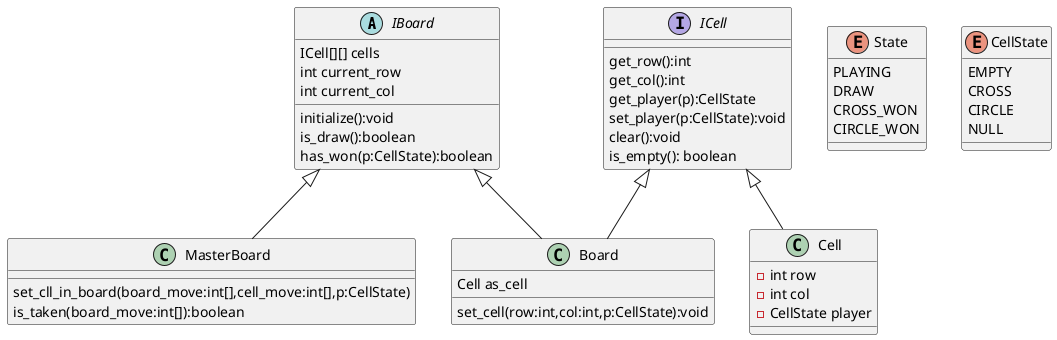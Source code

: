 @startuml

abstract class IBoard
interface ICell
class Board
class MasterBoard
class Cell
ICell <|-- Cell
ICell <|-- Board
IBoard <|-- Board
IBoard <|-- MasterBoard


interface ICell{
get_row():int
get_col():int
get_player(p):CellState
set_player(p:CellState):void
clear():void
is_empty(): boolean

}
abstract class IBoard{
ICell[][] cells
int current_row
int current_col
initialize():void
is_draw():boolean
has_won(p:CellState):boolean
}
class Cell{
-int row
-int col
-CellState player

}
class Board{
Cell as_cell
set_cell(row:int,col:int,p:CellState):void
}
class MasterBoard{
set_cll_in_board(board_move:int[],cell_move:int[],p:CellState)
is_taken(board_move:int[]):boolean
}
enum State {
PLAYING
DRAW
CROSS_WON
CIRCLE_WON
}
enum CellState {
EMPTY
CROSS
CIRCLE
NULL
}

@enduml